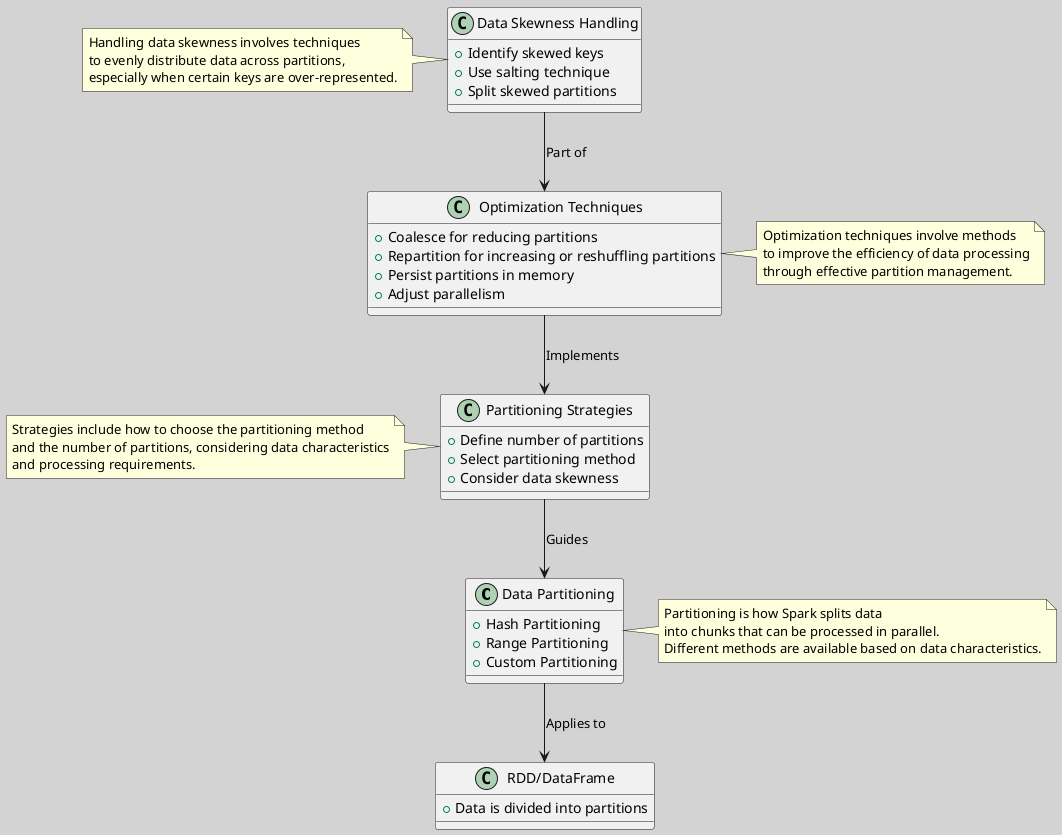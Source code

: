 @startuml
skinparam backgroundColor #D3D3D3

class "Data Partitioning" as Partitioning {
  + Hash Partitioning
  + Range Partitioning
  + Custom Partitioning
}

class "Partitioning Strategies" as Strategies {
  + Define number of partitions
  + Select partitioning method
  + Consider data skewness
}

class "Optimization Techniques" as Optimization {
  + Coalesce for reducing partitions
  + Repartition for increasing or reshuffling partitions
  + Persist partitions in memory
  + Adjust parallelism
}

class "Data Skewness Handling" as Skewness {
  + Identify skewed keys
  + Use salting technique
  + Split skewed partitions
}

class "RDD/DataFrame" as Data {
  + Data is divided into partitions
}

Partitioning --> Data : Applies to
Strategies --> Partitioning : Guides
Optimization --> Strategies : Implements
Skewness --> Optimization : Part of

note right of Partitioning
  Partitioning is how Spark splits data
  into chunks that can be processed in parallel.
  Different methods are available based on data characteristics.
end note

note left of Strategies
  Strategies include how to choose the partitioning method
  and the number of partitions, considering data characteristics
  and processing requirements.
end note

note right of Optimization
  Optimization techniques involve methods
  to improve the efficiency of data processing
  through effective partition management.
end note

note left of Skewness
  Handling data skewness involves techniques
  to evenly distribute data across partitions,
  especially when certain keys are over-represented.
end note

@enduml
